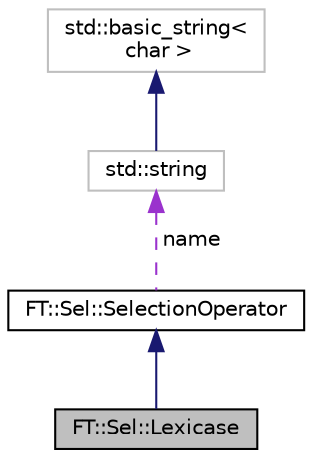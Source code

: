 digraph "FT::Sel::Lexicase"
{
 // LATEX_PDF_SIZE
  edge [fontname="Helvetica",fontsize="10",labelfontname="Helvetica",labelfontsize="10"];
  node [fontname="Helvetica",fontsize="10",shape=record];
  Node1 [label="FT::Sel::Lexicase",height=0.2,width=0.4,color="black", fillcolor="grey75", style="filled", fontcolor="black",tooltip="Lexicase selection operator."];
  Node2 -> Node1 [dir="back",color="midnightblue",fontsize="10",style="solid",fontname="Helvetica"];
  Node2 [label="FT::Sel::SelectionOperator",height=0.2,width=0.4,color="black", fillcolor="white", style="filled",URL="$d8/d53/structFT_1_1Sel_1_1SelectionOperator.html",tooltip="base class for selection operators."];
  Node3 -> Node2 [dir="back",color="darkorchid3",fontsize="10",style="dashed",label=" name" ,fontname="Helvetica"];
  Node3 [label="std::string",height=0.2,width=0.4,color="grey75", fillcolor="white", style="filled",tooltip="STL class."];
  Node4 -> Node3 [dir="back",color="midnightblue",fontsize="10",style="solid",fontname="Helvetica"];
  Node4 [label="std::basic_string\<\l char \>",height=0.2,width=0.4,color="grey75", fillcolor="white", style="filled",tooltip="STL class."];
}
